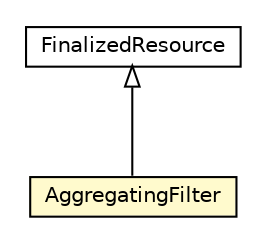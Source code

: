 #!/usr/local/bin/dot
#
# Class diagram 
# Generated by UMLGraph version R5_6-24-gf6e263 (http://www.umlgraph.org/)
#

digraph G {
	edge [fontname="Helvetica",fontsize=10,labelfontname="Helvetica",labelfontsize=10];
	node [fontname="Helvetica",fontsize=10,shape=plaintext];
	nodesep=0.25;
	ranksep=0.5;
	// org.universAAL.middleware.rdf.FinalizedResource
	c87365 [label=<<table title="org.universAAL.middleware.rdf.FinalizedResource" border="0" cellborder="1" cellspacing="0" cellpadding="2" port="p" href="../rdf/FinalizedResource.html">
		<tr><td><table border="0" cellspacing="0" cellpadding="1">
<tr><td align="center" balign="center"> FinalizedResource </td></tr>
		</table></td></tr>
		</table>>, URL="../rdf/FinalizedResource.html", fontname="Helvetica", fontcolor="black", fontsize=10.0];
	// org.universAAL.middleware.service.AggregatingFilter
	c87604 [label=<<table title="org.universAAL.middleware.service.AggregatingFilter" border="0" cellborder="1" cellspacing="0" cellpadding="2" port="p" bgcolor="lemonChiffon" href="./AggregatingFilter.html">
		<tr><td><table border="0" cellspacing="0" cellpadding="1">
<tr><td align="center" balign="center"> AggregatingFilter </td></tr>
		</table></td></tr>
		</table>>, URL="./AggregatingFilter.html", fontname="Helvetica", fontcolor="black", fontsize=10.0];
	//org.universAAL.middleware.service.AggregatingFilter extends org.universAAL.middleware.rdf.FinalizedResource
	c87365:p -> c87604:p [dir=back,arrowtail=empty];
}

